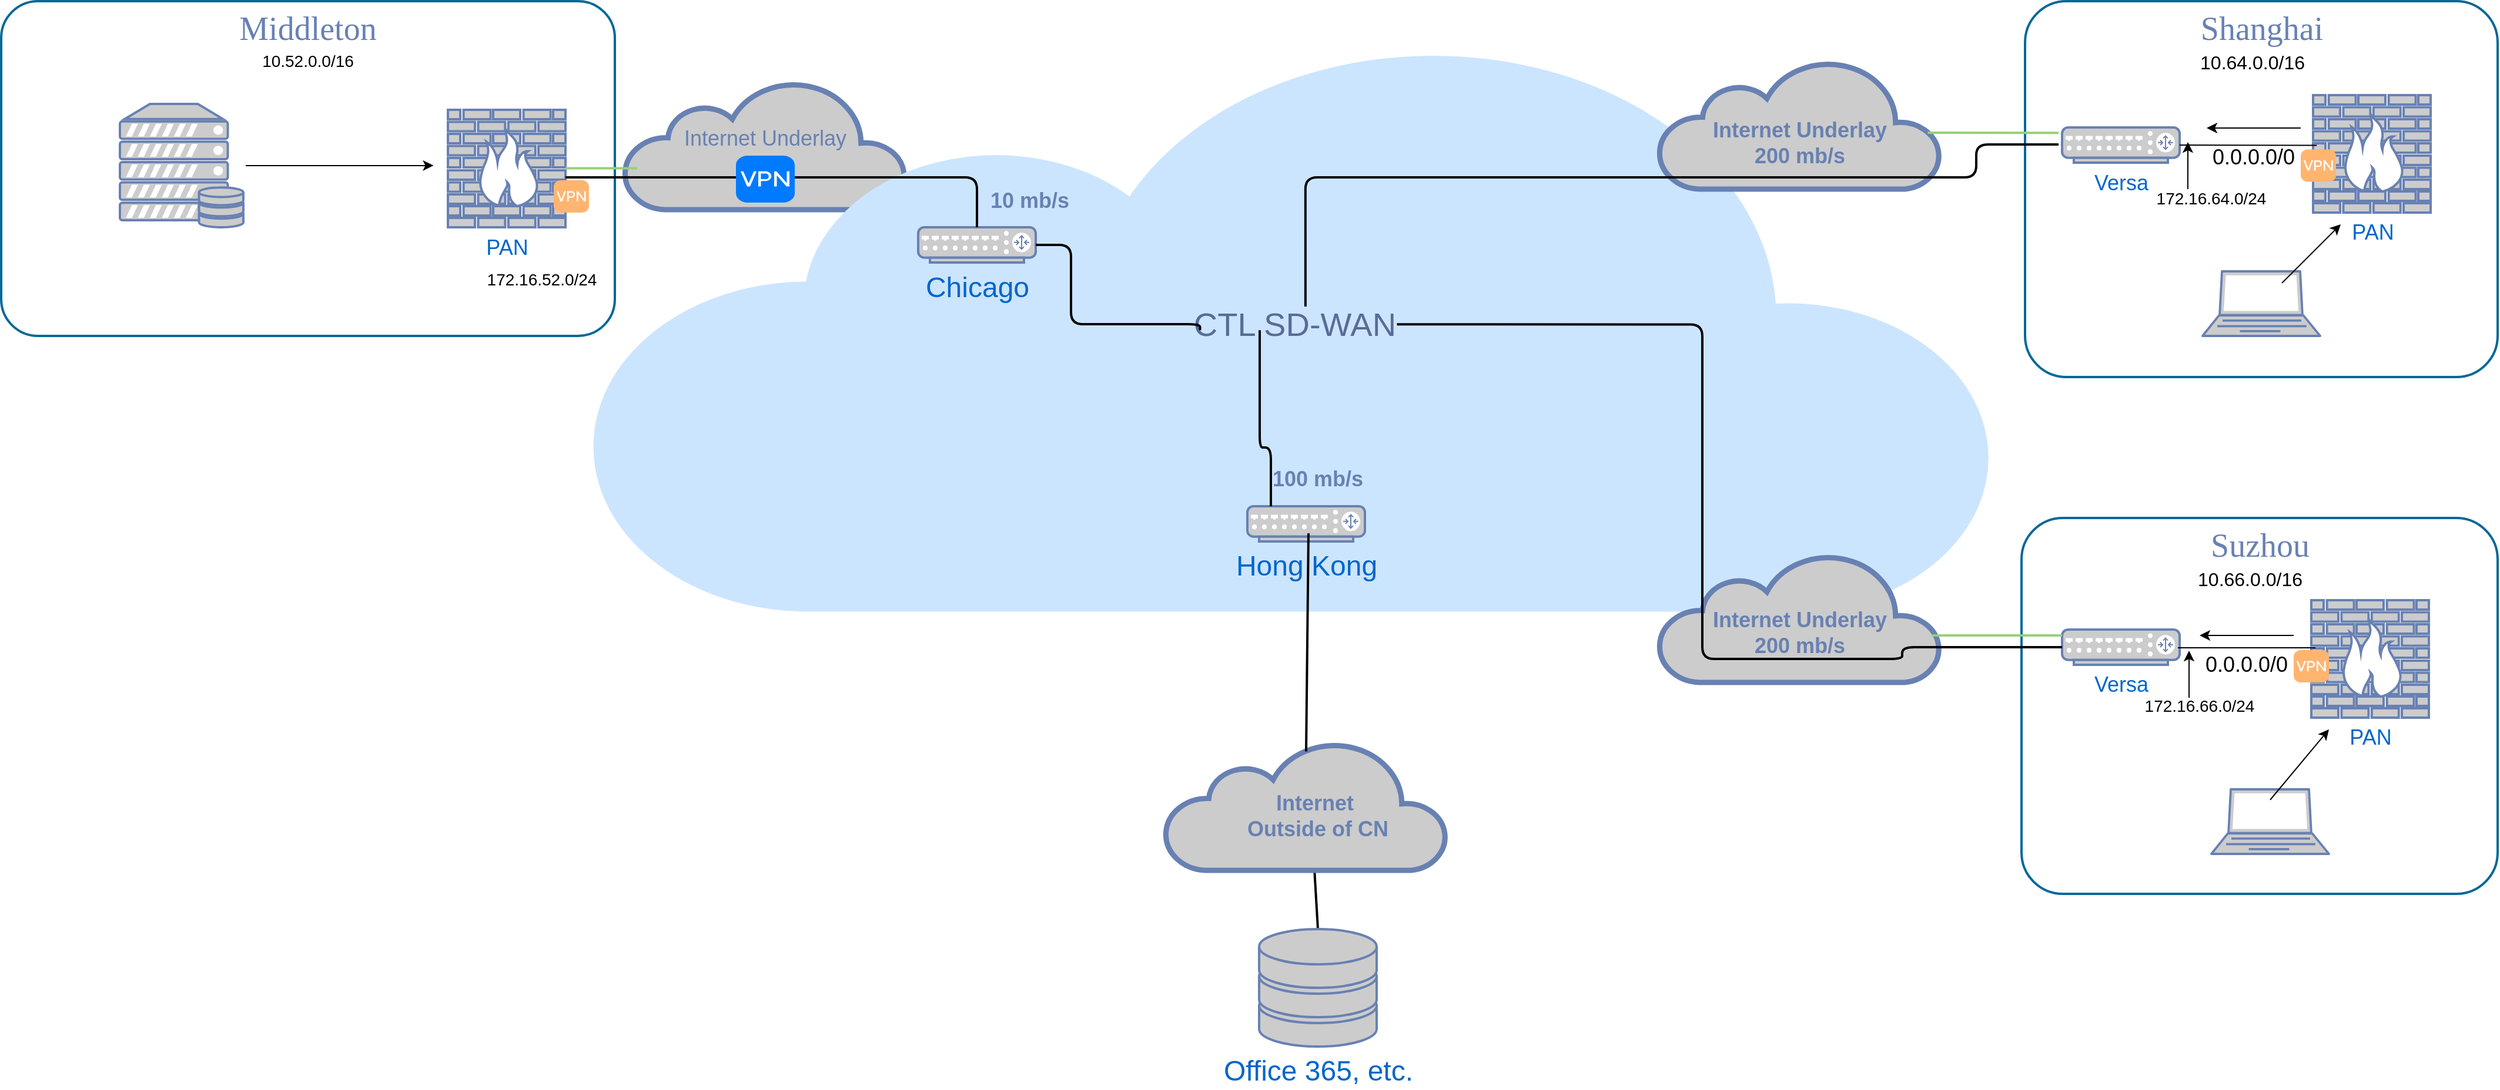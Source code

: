 <mxfile version="25.0.3">
  <diagram name="Page-1" id="bfe91b75-5d2c-26a0-9c1d-138518896778">
    <mxGraphModel dx="2650" dy="1236" grid="1" gridSize="10" guides="1" tooltips="1" connect="1" arrows="1" fold="1" page="1" pageScale="1" pageWidth="1100" pageHeight="850" background="none" math="0" shadow="0">
      <root>
        <mxCell id="0" />
        <mxCell id="1" parent="0" />
        <mxCell id="7c3789c024ecab99-82" value="Middleton" style="rounded=1;whiteSpace=wrap;html=1;shadow=0;comic=0;strokeColor=#036897;strokeWidth=2;fillColor=none;fontFamily=Verdana;fontSize=28;fontColor=#6881B3;align=center;arcSize=11;verticalAlign=top;" parent="1" vertex="1">
          <mxGeometry x="40" y="320" width="522" height="285" as="geometry" />
        </mxCell>
        <mxCell id="7c3789c024ecab99-81" value="Suzhou" style="rounded=1;whiteSpace=wrap;html=1;shadow=0;comic=0;strokeColor=#036897;strokeWidth=2;fillColor=none;fontFamily=Verdana;fontSize=28;fontColor=#6881B3;align=center;arcSize=11;verticalAlign=top;" parent="1" vertex="1">
          <mxGeometry x="1758.5" y="760" width="405" height="320" as="geometry" />
        </mxCell>
        <mxCell id="7c3789c024ecab99-79" value="Shanghai" style="rounded=1;whiteSpace=wrap;html=1;shadow=0;comic=0;strokeColor=#036897;strokeWidth=2;fillColor=none;fontFamily=Verdana;fontSize=28;fontColor=#6881B3;align=center;arcSize=11;verticalAlign=top;" parent="1" vertex="1">
          <mxGeometry x="1761.5" y="320" width="402" height="320" as="geometry" />
        </mxCell>
        <mxCell id="7c3789c024ecab99-10" value="&lt;font style=&quot;font-size: 18px;&quot;&gt;Versa&lt;/font&gt;" style="fontColor=#0066CC;verticalAlign=top;verticalLabelPosition=bottom;labelPosition=center;align=center;html=1;fillColor=#CCCCCC;strokeColor=#6881B3;gradientColor=none;gradientDirection=north;strokeWidth=2;shape=mxgraph.networks.router;rounded=0;shadow=0;comic=0;" parent="1" vertex="1">
          <mxGeometry x="1793" y="855" width="100" height="30" as="geometry" />
        </mxCell>
        <mxCell id="7c3789c024ecab99-53" value="&lt;span style=&quot;color: rgba(0, 0, 0, 0); font-family: monospace; font-size: 0px; text-align: start;&quot;&gt;%3CmxGraphModel%3E%3Croot%3E%3CmxCell%20id%3D%220%22%2F%3E%3CmxCell%20id%3D%221%22%20parent%3D%220%22%2F%3E%3CmxCell%20id%3D%222%22%20value%3D%22%26lt%3Bfont%20style%3D%26quot%3Bfont-size%3A%2018px%3B%26quot%3B%26gt%3B%26lt%3Bfont%20style%3D%26quot%3Bforced-color-adjust%3A%20none%3B%20color%3A%20rgb(104%2C%20129%2C%20179)%3B%20font-family%3A%20Helvetica%3B%20font-style%3A%20normal%3B%20font-variant-ligatures%3A%20normal%3B%20font-variant-caps%3A%20normal%3B%20font-weight%3A%20400%3B%20letter-spacing%3A%20normal%3B%20orphans%3A%202%3B%20text-indent%3A%200px%3B%20text-transform%3A%20none%3B%20widows%3A%202%3B%20word-spacing%3A%200px%3B%20-webkit-text-stroke-width%3A%200px%3B%20white-space%3A%20nowrap%3B%20text-decoration-thickness%3A%20initial%3B%20text-decoration-style%3A%20initial%3B%20text-decoration-color%3A%20initial%3B%26quot%3B%26gt%3BInternet%26amp%3Bnbsp%3B%26lt%3B%2Ffont%26gt%3B%26lt%3Bspan%20style%3D%26quot%3Bforced-color-adjust%3A%20none%3B%20color%3A%20light-dark(rgb(104%2C%20129%2C%20179)%2C%20rgb(107%2C%20129%2C%20172))%3B%20font-family%3A%20Helvetica%3B%20font-style%3A%20normal%3B%20font-variant-ligatures%3A%20normal%3B%20font-variant-caps%3A%20normal%3B%20font-weight%3A%20400%3B%20letter-spacing%3A%20normal%3B%20orphans%3A%202%3B%20text-indent%3A%200px%3B%20text-transform%3A%20none%3B%20widows%3A%202%3B%20word-spacing%3A%200px%3B%20-webkit-text-stroke-width%3A%200px%3B%20white-space%3A%20nowrap%3B%20text-decoration-thickness%3A%20initial%3B%20text-decoration-style%3A%20initial%3B%20text-decoration-color%3A%20initial%3B%26quot%3B%26gt%3BUnderlay%26lt%3Bbr%20style%3D%26quot%3Bforced-color-adjust%3A%20none%3B%26quot%3B%26gt%3B%26lt%3B%2Fspan%26gt%3B%26lt%3Bspan%20style%3D%26quot%3Bforced-color-adjust%3A%20none%3B%20color%3A%20light-dark(rgb(104%2C%20129%2C%20179)%2C%20rgb(107%2C%20129%2C%20172))%3B%20font-family%3A%20Helvetica%3B%20font-style%3A%20normal%3B%20font-variant-ligatures%3A%20normal%3B%20font-variant-caps%3A%20normal%3B%20font-weight%3A%20400%3B%20letter-spacing%3A%20normal%3B%20orphans%3A%202%3B%20text-indent%3A%200px%3B%20text-transform%3A%20none%3B%20widows%3A%202%3B%20word-spacing%3A%200px%3B%20-webkit-text-stroke-width%3A%200px%3B%20white-space%3A%20nowrap%3B%20text-decoration-thickness%3A%20initial%3B%20text-decoration-style%3A%20initial%3B%20text-decoration-color%3A%20initial%3B%26quot%3B%26gt%3B500%20m%2Fs%26lt%3B%2Fspan%26gt%3B%26lt%3B%2Ffont%26gt%3B%22%20style%3D%22text%3BwhiteSpace%3Dwrap%3Bhtml%3D1%3Balign%3Dcenter%3B%22%20vertex%3D%221%22%20parent%3D%221%22%3E%3CmxGeometry%20x%3D%221490%22%20y%3D%22830%22%20width%3D%22160%22%20height%3D%2260%22%20as%3D%22geometry%22%2F%3E%3C%2FmxCell%3E%3C%2Froot%3E%3C%2FmxGraphModel%3E&lt;/span&gt;" style="html=1;fillColor=#CCCCCC;strokeColor=#6881B3;gradientColor=none;gradientDirection=north;strokeWidth=2;shape=mxgraph.networks.cloud;fontColor=#6881B3;rounded=0;shadow=0;comic=0;align=center;fontSize=28;" parent="1" vertex="1">
          <mxGeometry x="570" y="387.5" width="240" height="110" as="geometry" />
        </mxCell>
        <mxCell id="7c3789c024ecab99-60" style="edgeStyle=none;html=1;labelBackgroundColor=none;endArrow=none;endFill=0;strokeWidth=2;fontFamily=Verdana;fontSize=28;fontColor=#6881B3;entryX=0.529;entryY=0.982;entryDx=0;entryDy=0;entryPerimeter=0;exitX=0.5;exitY=0;exitDx=0;exitDy=0;exitPerimeter=0;" parent="1" source="7c3789c024ecab99-57" target="7pducZbgJA7FLwBWW6aa-7" edge="1">
          <mxGeometry relative="1" as="geometry">
            <mxPoint x="1170" y="1568" as="targetPoint" />
          </mxGeometry>
        </mxCell>
        <mxCell id="7c3789c024ecab99-57" value="&lt;font style=&quot;font-size: 24px;&quot;&gt;Office 365, etc.&lt;/font&gt;" style="fontColor=#0066CC;verticalAlign=top;verticalLabelPosition=bottom;labelPosition=center;align=center;html=1;fillColor=#CCCCCC;strokeColor=#6881B3;gradientColor=none;gradientDirection=north;strokeWidth=2;shape=mxgraph.networks.storage;rounded=0;shadow=0;comic=0;" parent="1" vertex="1">
          <mxGeometry x="1110" y="1110" width="100" height="100" as="geometry" />
        </mxCell>
        <mxCell id="7c3789c024ecab99-58" value="" style="fontColor=#0066CC;verticalAlign=top;verticalLabelPosition=bottom;labelPosition=center;align=center;html=1;fillColor=#CCCCCC;strokeColor=#6881B3;gradientColor=none;gradientDirection=north;strokeWidth=2;shape=mxgraph.networks.server_storage;rounded=0;shadow=0;comic=0;" parent="1" vertex="1">
          <mxGeometry x="141" y="407.5" width="105" height="105" as="geometry" />
        </mxCell>
        <mxCell id="7c3789c024ecab99-76" value="&lt;font color=&quot;#576c96&quot;&gt;CTL SD-WAN&lt;/font&gt;" style="html=1;fillColor=#CCE5FF;strokeColor=#CCE5FF;gradientColor=none;gradientDirection=north;strokeWidth=2;shape=mxgraph.networks.cloud;fontColor=#6881B3;rounded=0;shadow=0;comic=0;align=center;fontSize=28;" parent="1" vertex="1">
          <mxGeometry x="550" y="360" width="1180" height="470" as="geometry" />
        </mxCell>
        <mxCell id="7pducZbgJA7FLwBWW6aa-1" value="&lt;p&gt;&lt;br&gt;&lt;/p&gt;" style="html=1;fillColor=#CCCCCC;strokeColor=#6881B3;gradientColor=none;gradientDirection=north;strokeWidth=2;shape=mxgraph.networks.cloud;fontColor=#6881B3;rounded=0;shadow=0;comic=0;align=center;fontSize=28;" parent="1" vertex="1">
          <mxGeometry x="1450" y="370" width="240" height="110" as="geometry" />
        </mxCell>
        <mxCell id="7pducZbgJA7FLwBWW6aa-2" value="&lt;font style=&quot;font-size: 18px;&quot;&gt;Versa&lt;/font&gt;" style="fontColor=#0066CC;verticalAlign=top;verticalLabelPosition=bottom;labelPosition=center;align=center;html=1;fillColor=#CCCCCC;strokeColor=#6881B3;gradientColor=none;gradientDirection=north;strokeWidth=2;shape=mxgraph.networks.router;rounded=0;shadow=0;comic=0;" parent="1" vertex="1">
          <mxGeometry x="1793" y="427.5" width="100" height="30" as="geometry" />
        </mxCell>
        <mxCell id="7pducZbgJA7FLwBWW6aa-3" value="&lt;font style=&quot;font-size: 18px;&quot;&gt;PAN&lt;/font&gt;" style="fontColor=#0066CC;verticalAlign=top;verticalLabelPosition=bottom;labelPosition=center;align=center;html=1;fillColor=#CCCCCC;strokeColor=#6881B3;gradientColor=none;gradientDirection=north;strokeWidth=2;shape=mxgraph.networks.firewall;rounded=0;shadow=0;comic=0;" parent="1" vertex="1">
          <mxGeometry x="2006.5" y="400" width="100" height="100" as="geometry" />
        </mxCell>
        <mxCell id="7pducZbgJA7FLwBWW6aa-4" value="&lt;font style=&quot;font-size: 18px;&quot;&gt;PAN&lt;/font&gt;" style="fontColor=#0066CC;verticalAlign=top;verticalLabelPosition=bottom;labelPosition=center;align=center;html=1;fillColor=#CCCCCC;strokeColor=#6881B3;gradientColor=none;gradientDirection=north;strokeWidth=2;shape=mxgraph.networks.firewall;rounded=0;shadow=0;comic=0;" parent="1" vertex="1">
          <mxGeometry x="2005" y="830" width="100" height="100" as="geometry" />
        </mxCell>
        <mxCell id="7pducZbgJA7FLwBWW6aa-5" value="&lt;font style=&quot;font-size: 18px;&quot;&gt;PAN&lt;/font&gt;" style="fontColor=#0066CC;verticalAlign=top;verticalLabelPosition=bottom;labelPosition=center;align=center;html=1;fillColor=#CCCCCC;strokeColor=#6881B3;gradientColor=none;gradientDirection=north;strokeWidth=2;shape=mxgraph.networks.firewall;rounded=0;shadow=0;comic=0;" parent="1" vertex="1">
          <mxGeometry x="420" y="412.5" width="100" height="100" as="geometry" />
        </mxCell>
        <mxCell id="7pducZbgJA7FLwBWW6aa-6" value="" style="html=1;fillColor=#CCCCCC;strokeColor=#6881B3;gradientColor=none;gradientDirection=north;strokeWidth=2;shape=mxgraph.networks.cloud;fontColor=#6881B3;rounded=0;shadow=0;comic=0;align=center;fontSize=28;" parent="1" vertex="1">
          <mxGeometry x="1450" y="790" width="240" height="110" as="geometry" />
        </mxCell>
        <mxCell id="7pducZbgJA7FLwBWW6aa-7" value="" style="html=1;fillColor=#CCCCCC;strokeColor=#6881B3;gradientColor=none;gradientDirection=north;strokeWidth=2;shape=mxgraph.networks.cloud;fontColor=#6881B3;rounded=0;shadow=0;comic=0;align=center;fontSize=28;" parent="1" vertex="1">
          <mxGeometry x="1030" y="950" width="240" height="110" as="geometry" />
        </mxCell>
        <mxCell id="7pducZbgJA7FLwBWW6aa-8" value="&lt;font style=&quot;font-size: 18px;&quot;&gt;&lt;b&gt;&lt;font style=&quot;forced-color-adjust: none; color: rgb(104, 129, 179); font-family: Helvetica; font-style: normal; font-variant-ligatures: normal; font-variant-caps: normal; letter-spacing: normal; orphans: 2; text-indent: 0px; text-transform: none; widows: 2; word-spacing: 0px; -webkit-text-stroke-width: 0px; white-space: nowrap; text-decoration-thickness: initial; text-decoration-style: initial; text-decoration-color: initial;&quot;&gt;Internet&amp;nbsp;&lt;/font&gt;&lt;span style=&quot;forced-color-adjust: none; color: light-dark(rgb(104, 129, 179), rgb(107, 129, 172)); font-family: Helvetica; font-style: normal; font-variant-ligatures: normal; font-variant-caps: normal; letter-spacing: normal; orphans: 2; text-indent: 0px; text-transform: none; widows: 2; word-spacing: 0px; -webkit-text-stroke-width: 0px; white-space: nowrap; text-decoration-thickness: initial; text-decoration-style: initial; text-decoration-color: initial;&quot;&gt;Underlay&lt;br style=&quot;forced-color-adjust: none;&quot;&gt;&lt;/span&gt;&lt;span style=&quot;forced-color-adjust: none; color: light-dark(rgb(104, 129, 179), rgb(107, 129, 172)); font-family: Helvetica; font-style: normal; font-variant-ligatures: normal; font-variant-caps: normal; letter-spacing: normal; orphans: 2; text-indent: 0px; text-transform: none; widows: 2; word-spacing: 0px; -webkit-text-stroke-width: 0px; white-space: nowrap; text-decoration-thickness: initial; text-decoration-style: initial; text-decoration-color: initial;&quot;&gt;200 mb/s&lt;/span&gt;&lt;/b&gt;&lt;/font&gt;" style="text;whiteSpace=wrap;html=1;align=center;" parent="1" vertex="1">
          <mxGeometry x="1490" y="830" width="160" height="60" as="geometry" />
        </mxCell>
        <mxCell id="7pducZbgJA7FLwBWW6aa-16" value="&lt;font style=&quot;font-size: 18px;&quot;&gt;&lt;b&gt;&lt;font style=&quot;forced-color-adjust: none; color: rgb(104, 129, 179); font-family: Helvetica; font-style: normal; font-variant-ligatures: normal; font-variant-caps: normal; letter-spacing: normal; orphans: 2; text-indent: 0px; text-transform: none; widows: 2; word-spacing: 0px; -webkit-text-stroke-width: 0px; white-space: nowrap; text-decoration-thickness: initial; text-decoration-style: initial; text-decoration-color: initial;&quot;&gt;Internet&amp;nbsp;&lt;/font&gt;&lt;span style=&quot;forced-color-adjust: none; color: light-dark(rgb(104, 129, 179), rgb(107, 129, 172)); font-family: Helvetica; font-style: normal; font-variant-ligatures: normal; font-variant-caps: normal; letter-spacing: normal; orphans: 2; text-indent: 0px; text-transform: none; widows: 2; word-spacing: 0px; -webkit-text-stroke-width: 0px; white-space: nowrap; text-decoration-thickness: initial; text-decoration-style: initial; text-decoration-color: initial;&quot;&gt;Underlay&lt;br style=&quot;forced-color-adjust: none;&quot;&gt;&lt;/span&gt;&lt;span style=&quot;forced-color-adjust: none; color: light-dark(rgb(104, 129, 179), rgb(107, 129, 172)); font-family: Helvetica; font-style: normal; font-variant-ligatures: normal; font-variant-caps: normal; letter-spacing: normal; orphans: 2; text-indent: 0px; text-transform: none; widows: 2; word-spacing: 0px; -webkit-text-stroke-width: 0px; white-space: nowrap; text-decoration-thickness: initial; text-decoration-style: initial; text-decoration-color: initial;&quot;&gt;200 mb/s&lt;/span&gt;&lt;/b&gt;&lt;/font&gt;" style="text;whiteSpace=wrap;html=1;align=center;" parent="1" vertex="1">
          <mxGeometry x="1490" y="412.5" width="160" height="60" as="geometry" />
        </mxCell>
        <mxCell id="7pducZbgJA7FLwBWW6aa-17" value="&lt;font style=&quot;font-size: 18px;&quot;&gt;&lt;font style=&quot;forced-color-adjust: none; color: rgb(104, 129, 179); font-family: Helvetica; font-style: normal; font-variant-ligatures: normal; font-variant-caps: normal; font-weight: 400; letter-spacing: normal; orphans: 2; text-indent: 0px; text-transform: none; widows: 2; word-spacing: 0px; -webkit-text-stroke-width: 0px; white-space: nowrap; text-decoration-thickness: initial; text-decoration-style: initial; text-decoration-color: initial;&quot;&gt;Internet&amp;nbsp;&lt;/font&gt;&lt;span style=&quot;forced-color-adjust: none; color: light-dark(rgb(104, 129, 179), rgb(107, 129, 172)); font-family: Helvetica; font-style: normal; font-variant-ligatures: normal; font-variant-caps: normal; font-weight: 400; letter-spacing: normal; orphans: 2; text-indent: 0px; text-transform: none; widows: 2; word-spacing: 0px; -webkit-text-stroke-width: 0px; white-space: nowrap; text-decoration-thickness: initial; text-decoration-style: initial; text-decoration-color: initial;&quot;&gt;Underlay&lt;/span&gt;&lt;br&gt;&lt;/font&gt;" style="text;whiteSpace=wrap;html=1;align=center;" parent="1" vertex="1">
          <mxGeometry x="610" y="420" width="160" height="60" as="geometry" />
        </mxCell>
        <mxCell id="7pducZbgJA7FLwBWW6aa-18" value="&lt;font style=&quot;font-size: 24px;&quot;&gt;Hong Kong&lt;/font&gt;" style="fontColor=#0066CC;verticalAlign=top;verticalLabelPosition=bottom;labelPosition=center;align=center;html=1;fillColor=#CCCCCC;strokeColor=#6881B3;gradientColor=none;gradientDirection=north;strokeWidth=2;shape=mxgraph.networks.router;rounded=0;shadow=0;comic=0;" parent="1" vertex="1">
          <mxGeometry x="1100" y="750" width="100" height="30" as="geometry" />
        </mxCell>
        <mxCell id="7pducZbgJA7FLwBWW6aa-19" value="&lt;font style=&quot;font-size: 24px;&quot;&gt;Chicago&lt;/font&gt;" style="fontColor=#0066CC;verticalAlign=top;verticalLabelPosition=bottom;labelPosition=center;align=center;html=1;fillColor=#CCCCCC;strokeColor=#6881B3;gradientColor=none;gradientDirection=north;strokeWidth=2;shape=mxgraph.networks.router;rounded=0;shadow=0;comic=0;" parent="1" vertex="1">
          <mxGeometry x="820" y="512.5" width="100" height="30" as="geometry" />
        </mxCell>
        <mxCell id="7c3789c024ecab99-56" style="edgeStyle=none;html=1;labelBackgroundColor=none;endArrow=none;endFill=0;strokeWidth=2;fontFamily=Verdana;fontSize=28;fontColor=#6881B3;entryX=0.52;entryY=0.767;entryDx=0;entryDy=0;entryPerimeter=0;exitX=0.5;exitY=0.08;exitDx=0;exitDy=0;exitPerimeter=0;" parent="1" source="7pducZbgJA7FLwBWW6aa-7" target="7pducZbgJA7FLwBWW6aa-18" edge="1">
          <mxGeometry relative="1" as="geometry">
            <mxPoint x="1332.581" y="1480" as="sourcePoint" />
            <mxPoint x="1450" y="1340" as="targetPoint" />
          </mxGeometry>
        </mxCell>
        <mxCell id="7c3789c024ecab99-18" style="edgeStyle=orthogonalEdgeStyle;html=1;labelBackgroundColor=none;endArrow=none;endFill=0;strokeWidth=2;fontFamily=Verdana;fontSize=15;fontColor=#036897;entryX=0.5;entryY=0;entryDx=0;entryDy=0;entryPerimeter=0;" parent="1" target="7pducZbgJA7FLwBWW6aa-19" edge="1">
          <mxGeometry relative="1" as="geometry">
            <mxPoint x="760" y="920" as="targetPoint" />
            <Array as="points">
              <mxPoint x="870" y="470" />
            </Array>
            <mxPoint x="520" y="470" as="sourcePoint" />
          </mxGeometry>
        </mxCell>
        <mxCell id="7c3789c024ecab99-50" style="edgeStyle=orthogonalEdgeStyle;html=1;labelBackgroundColor=none;endArrow=none;endFill=0;strokeWidth=2;fontFamily=Verdana;fontSize=15;fontColor=#036897;entryX=0.568;entryY=0.511;entryDx=0;entryDy=0;entryPerimeter=0;exitX=0;exitY=0.5;exitDx=0;exitDy=0;exitPerimeter=0;" parent="1" source="7c3789c024ecab99-10" edge="1">
          <mxGeometry relative="1" as="geometry">
            <mxPoint x="1227.24" y="595.17" as="targetPoint" />
            <mxPoint x="1800" y="855" as="sourcePoint" />
            <Array as="points">
              <mxPoint x="1657" y="870" />
              <mxPoint x="1657" y="880" />
              <mxPoint x="1487" y="880" />
              <mxPoint x="1487" y="595" />
            </Array>
          </mxGeometry>
        </mxCell>
        <mxCell id="7c3789c024ecab99-51" style="edgeStyle=orthogonalEdgeStyle;html=1;labelBackgroundColor=none;endArrow=none;endFill=0;strokeWidth=2;fontFamily=Verdana;fontSize=15;fontColor=#036897;exitX=0.508;exitY=0.468;exitDx=0;exitDy=0;exitPerimeter=0;" parent="1" source="7c3789c024ecab99-76" edge="1">
          <mxGeometry relative="1" as="geometry">
            <mxPoint x="1790" y="442" as="targetPoint" />
            <Array as="points">
              <mxPoint x="1149" y="470" />
              <mxPoint x="1720" y="470" />
              <mxPoint x="1720" y="442" />
            </Array>
            <mxPoint x="1340" y="960" as="sourcePoint" />
          </mxGeometry>
        </mxCell>
        <mxCell id="7pducZbgJA7FLwBWW6aa-20" value="&lt;font style=&quot;font-size: 18px;&quot;&gt;&lt;span style=&quot;forced-color-adjust: none; color: light-dark(rgb(104, 129, 179), rgb(107, 129, 172)); font-family: Helvetica; font-style: normal; font-variant-ligatures: normal; font-variant-caps: normal; letter-spacing: normal; orphans: 2; text-indent: 0px; text-transform: none; widows: 2; word-spacing: 0px; -webkit-text-stroke-width: 0px; white-space: nowrap; text-decoration-thickness: initial; text-decoration-style: initial; text-decoration-color: initial;&quot;&gt;&lt;b&gt;10 mb/s&lt;/b&gt;&lt;/span&gt;&lt;/font&gt;" style="text;whiteSpace=wrap;html=1;align=center;" parent="1" vertex="1">
          <mxGeometry x="850" y="472.5" width="130" height="40" as="geometry" />
        </mxCell>
        <mxCell id="7pducZbgJA7FLwBWW6aa-21" value="&lt;font style=&quot;font-size: 18px;&quot;&gt;&lt;span style=&quot;forced-color-adjust: none; color: light-dark(rgb(104, 129, 179), rgb(107, 129, 172)); font-family: Helvetica; font-style: normal; font-variant-ligatures: normal; font-variant-caps: normal; letter-spacing: normal; orphans: 2; text-indent: 0px; text-transform: none; widows: 2; word-spacing: 0px; -webkit-text-stroke-width: 0px; white-space: nowrap; text-decoration-thickness: initial; text-decoration-style: initial; text-decoration-color: initial;&quot;&gt;&lt;b&gt;100 mb/s&lt;/b&gt;&lt;/span&gt;&lt;/font&gt;" style="text;whiteSpace=wrap;html=1;align=center;" parent="1" vertex="1">
          <mxGeometry x="1080" y="710" width="160" height="40" as="geometry" />
        </mxCell>
        <mxCell id="7c3789c024ecab99-75" style="edgeStyle=orthogonalEdgeStyle;html=1;labelBackgroundColor=none;endArrow=none;endFill=0;strokeWidth=2;fontFamily=Verdana;fontSize=28;fontColor=#6881B3;entryX=0.475;entryY=0.511;entryDx=0;entryDy=0;entryPerimeter=0;exitX=0.25;exitY=1;exitDx=0;exitDy=0;" parent="1" source="7pducZbgJA7FLwBWW6aa-21" target="7c3789c024ecab99-76" edge="1">
          <mxGeometry relative="1" as="geometry">
            <mxPoint x="1082" y="789" as="targetPoint" />
            <Array as="points">
              <mxPoint x="1120" y="700" />
              <mxPoint x="1111" y="700" />
            </Array>
            <mxPoint x="1102" y="869" as="sourcePoint" />
          </mxGeometry>
        </mxCell>
        <mxCell id="7pducZbgJA7FLwBWW6aa-23" style="edgeStyle=orthogonalEdgeStyle;html=1;labelBackgroundColor=none;endArrow=none;endFill=0;strokeWidth=2;fontFamily=Verdana;fontSize=28;fontColor=#6881B3;exitX=1;exitY=0.5;exitDx=0;exitDy=0;exitPerimeter=0;entryX=0.432;entryY=0.511;entryDx=0;entryDy=0;entryPerimeter=0;" parent="1" source="7pducZbgJA7FLwBWW6aa-19" target="7c3789c024ecab99-76" edge="1">
          <mxGeometry relative="1" as="geometry">
            <mxPoint x="560" y="1002.5" as="targetPoint" />
            <Array as="points">
              <mxPoint x="950" y="528" />
              <mxPoint x="950" y="595" />
              <mxPoint x="1060" y="595" />
            </Array>
            <mxPoint x="740" y="630" as="sourcePoint" />
          </mxGeometry>
        </mxCell>
        <mxCell id="7pducZbgJA7FLwBWW6aa-25" value="" style="fontColor=#0066CC;verticalAlign=top;verticalLabelPosition=bottom;labelPosition=center;align=center;html=1;outlineConnect=0;fillColor=#CCCCCC;strokeColor=#6881B3;gradientColor=none;gradientDirection=north;strokeWidth=2;shape=mxgraph.networks.laptop;" parent="1" vertex="1">
          <mxGeometry x="1920" y="991" width="100" height="55" as="geometry" />
        </mxCell>
        <mxCell id="7pducZbgJA7FLwBWW6aa-26" value="" style="fontColor=#0066CC;verticalAlign=top;verticalLabelPosition=bottom;labelPosition=center;align=center;html=1;outlineConnect=0;fillColor=#CCCCCC;strokeColor=#6881B3;gradientColor=none;gradientDirection=north;strokeWidth=2;shape=mxgraph.networks.laptop;" parent="1" vertex="1">
          <mxGeometry x="1912.5" y="550" width="100" height="55" as="geometry" />
        </mxCell>
        <mxCell id="7pducZbgJA7FLwBWW6aa-29" value="" style="html=1;strokeWidth=1;shadow=0;dashed=0;shape=mxgraph.ios7.misc.vpn;fillColor=#007AFF;strokeColor=none;buttonText=;strokeColor2=#222222;fontColor=#222222;fontSize=8;verticalLabelPosition=bottom;verticalAlign=top;align=center;sketch=0;" parent="1" vertex="1">
          <mxGeometry x="665" y="451.5" width="50" height="40" as="geometry" />
        </mxCell>
        <mxCell id="7pducZbgJA7FLwBWW6aa-30" value="" style="endArrow=classic;html=1;rounded=0;" parent="1" edge="1">
          <mxGeometry width="50" height="50" relative="1" as="geometry">
            <mxPoint x="1980" y="560" as="sourcePoint" />
            <mxPoint x="2030" y="510" as="targetPoint" />
          </mxGeometry>
        </mxCell>
        <mxCell id="7pducZbgJA7FLwBWW6aa-31" value="" style="endArrow=classic;html=1;rounded=0;" parent="1" edge="1">
          <mxGeometry width="50" height="50" relative="1" as="geometry">
            <mxPoint x="1970" y="1000" as="sourcePoint" />
            <mxPoint x="2020" y="940" as="targetPoint" />
          </mxGeometry>
        </mxCell>
        <mxCell id="7pducZbgJA7FLwBWW6aa-35" value="" style="group" parent="1" vertex="1" connectable="0">
          <mxGeometry x="1916" y="428" width="80" height="39.5" as="geometry" />
        </mxCell>
        <UserObject label="&lt;font style=&quot;font-size: 18px;&quot;&gt;0.0.0.0/0&lt;/font&gt;" placeholders="1" name="Variable" id="7pducZbgJA7FLwBWW6aa-33">
          <mxCell style="text;html=1;strokeColor=none;fillColor=none;align=center;verticalAlign=middle;whiteSpace=wrap;overflow=hidden;" parent="7pducZbgJA7FLwBWW6aa-35" vertex="1">
            <mxGeometry y="10.5" width="80" height="29" as="geometry" />
          </mxCell>
        </UserObject>
        <mxCell id="7pducZbgJA7FLwBWW6aa-34" value="" style="endArrow=classic;html=1;rounded=0;" parent="7pducZbgJA7FLwBWW6aa-35" edge="1">
          <mxGeometry width="50" height="50" relative="1" as="geometry">
            <mxPoint x="80" as="sourcePoint" />
            <mxPoint as="targetPoint" />
          </mxGeometry>
        </mxCell>
        <mxCell id="7pducZbgJA7FLwBWW6aa-37" value="" style="group" parent="1" vertex="1" connectable="0">
          <mxGeometry x="1910" y="860" width="80" height="39.5" as="geometry" />
        </mxCell>
        <UserObject label="&lt;font style=&quot;font-size: 18px;&quot;&gt;0.0.0.0/0&lt;/font&gt;" placeholders="1" name="Variable" id="7pducZbgJA7FLwBWW6aa-38">
          <mxCell style="text;html=1;strokeColor=none;fillColor=none;align=center;verticalAlign=middle;whiteSpace=wrap;overflow=hidden;" parent="7pducZbgJA7FLwBWW6aa-37" vertex="1">
            <mxGeometry y="10.5" width="80" height="29" as="geometry" />
          </mxCell>
        </UserObject>
        <mxCell id="7pducZbgJA7FLwBWW6aa-39" value="" style="endArrow=classic;html=1;rounded=0;" parent="7pducZbgJA7FLwBWW6aa-37" edge="1">
          <mxGeometry width="50" height="50" relative="1" as="geometry">
            <mxPoint x="80" as="sourcePoint" />
            <mxPoint as="targetPoint" />
          </mxGeometry>
        </mxCell>
        <mxCell id="7pducZbgJA7FLwBWW6aa-45" value="" style="endArrow=none;html=1;rounded=0;exitX=1;exitY=0.5;exitDx=0;exitDy=0;exitPerimeter=0;entryX=0.032;entryY=0.427;entryDx=0;entryDy=0;entryPerimeter=0;" parent="7pducZbgJA7FLwBWW6aa-37" edge="1">
          <mxGeometry width="50" height="50" relative="1" as="geometry">
            <mxPoint x="-18.5" y="10.5" as="sourcePoint" />
            <mxPoint x="98.5" y="10.5" as="targetPoint" />
          </mxGeometry>
        </mxCell>
        <mxCell id="7pducZbgJA7FLwBWW6aa-41" value="&lt;font style=&quot;font-size: 18px;&quot;&gt;&lt;b&gt;&lt;font style=&quot;forced-color-adjust: none; color: rgb(104, 129, 179); font-family: Helvetica; font-style: normal; font-variant-ligatures: normal; font-variant-caps: normal; letter-spacing: normal; orphans: 2; text-indent: 0px; text-transform: none; widows: 2; word-spacing: 0px; -webkit-text-stroke-width: 0px; white-space: nowrap; text-decoration-thickness: initial; text-decoration-style: initial; text-decoration-color: initial;&quot;&gt;Internet&amp;nbsp;&lt;/font&gt;&lt;/b&gt;&lt;/font&gt;&lt;div&gt;&lt;font style=&quot;font-size: 18px;&quot;&gt;&lt;b&gt;&lt;font style=&quot;forced-color-adjust: none; color: rgb(104, 129, 179); font-family: Helvetica; font-style: normal; font-variant-ligatures: normal; font-variant-caps: normal; letter-spacing: normal; orphans: 2; text-indent: 0px; text-transform: none; widows: 2; word-spacing: 0px; -webkit-text-stroke-width: 0px; white-space: nowrap; text-decoration-thickness: initial; text-decoration-style: initial; text-decoration-color: initial;&quot;&gt;Outside of CN&lt;/font&gt;&lt;/b&gt;&lt;/font&gt;&lt;/div&gt;" style="text;whiteSpace=wrap;html=1;align=center;" parent="1" vertex="1">
          <mxGeometry x="1080" y="986" width="160" height="60" as="geometry" />
        </mxCell>
        <mxCell id="7pducZbgJA7FLwBWW6aa-44" value="" style="endArrow=none;html=1;rounded=0;exitX=1;exitY=0.5;exitDx=0;exitDy=0;exitPerimeter=0;entryX=0.032;entryY=0.427;entryDx=0;entryDy=0;entryPerimeter=0;" parent="1" source="7pducZbgJA7FLwBWW6aa-2" target="7pducZbgJA7FLwBWW6aa-3" edge="1">
          <mxGeometry width="50" height="50" relative="1" as="geometry">
            <mxPoint x="2290" y="560" as="sourcePoint" />
            <mxPoint x="2340" y="510" as="targetPoint" />
          </mxGeometry>
        </mxCell>
        <UserObject label="&lt;font style=&quot;font-size: 16px;&quot;&gt;10.64.0.0/16&lt;/font&gt;" placeholders="1" name="Variable" id="7pducZbgJA7FLwBWW6aa-46">
          <mxCell style="text;html=1;strokeColor=none;fillColor=none;align=center;verticalAlign=middle;whiteSpace=wrap;overflow=hidden;" parent="1" vertex="1">
            <mxGeometry x="1902.5" y="360" width="104" height="20" as="geometry" />
          </mxCell>
        </UserObject>
        <UserObject label="&lt;font style=&quot;font-size: 16px;&quot;&gt;10.66.0.0/16&lt;/font&gt;" placeholders="1" name="Variable" id="7pducZbgJA7FLwBWW6aa-47">
          <mxCell style="text;html=1;strokeColor=none;fillColor=none;align=center;verticalAlign=middle;whiteSpace=wrap;overflow=hidden;" parent="1" vertex="1">
            <mxGeometry x="1901" y="800" width="104" height="20" as="geometry" />
          </mxCell>
        </UserObject>
        <UserObject label="&lt;font style=&quot;font-size: 14px;&quot;&gt;10.52.0.0/16&lt;/font&gt;" placeholders="1" name="Variable" id="7pducZbgJA7FLwBWW6aa-48">
          <mxCell style="text;html=1;strokeColor=none;fillColor=none;align=center;verticalAlign=middle;whiteSpace=wrap;overflow=hidden;" parent="1" vertex="1">
            <mxGeometry x="261" y="360" width="80" height="20" as="geometry" />
          </mxCell>
        </UserObject>
        <mxCell id="7pducZbgJA7FLwBWW6aa-49" value="" style="endArrow=classic;html=1;rounded=0;entryX=0.67;entryY=0.491;entryDx=0;entryDy=0;entryPerimeter=0;" parent="1" edge="1">
          <mxGeometry width="50" height="50" relative="1" as="geometry">
            <mxPoint x="248" y="460" as="sourcePoint" />
            <mxPoint x="407.74" y="459.935" as="targetPoint" />
          </mxGeometry>
        </mxCell>
        <mxCell id="jo4RON3jrlt6dIqicgMg-1" value="" style="endArrow=none;html=1;rounded=0;strokeColor=#97D077;entryX=0.071;entryY=0.344;entryDx=0;entryDy=0;entryPerimeter=0;exitX=0.953;exitY=0.545;exitDx=0;exitDy=0;exitPerimeter=0;strokeWidth=2;" edge="1" parent="1">
          <mxGeometry width="50" height="50" relative="1" as="geometry">
            <mxPoint x="1678.72" y="431.95" as="sourcePoint" />
            <mxPoint x="1790.042" y="432.08" as="targetPoint" />
          </mxGeometry>
        </mxCell>
        <mxCell id="jo4RON3jrlt6dIqicgMg-2" value="" style="endArrow=none;html=1;rounded=0;strokeColor=#97D077;entryX=0.071;entryY=0.344;entryDx=0;entryDy=0;entryPerimeter=0;exitX=0.953;exitY=0.545;exitDx=0;exitDy=0;exitPerimeter=0;strokeWidth=2;" edge="1" parent="1">
          <mxGeometry width="50" height="50" relative="1" as="geometry">
            <mxPoint x="1682" y="860" as="sourcePoint" />
            <mxPoint x="1793" y="860" as="targetPoint" />
          </mxGeometry>
        </mxCell>
        <mxCell id="jo4RON3jrlt6dIqicgMg-3" value="" style="endArrow=none;html=1;rounded=0;strokeColor=#97D077;entryX=0.071;entryY=0.344;entryDx=0;entryDy=0;entryPerimeter=0;strokeWidth=2;" edge="1" parent="1">
          <mxGeometry width="50" height="50" relative="1" as="geometry">
            <mxPoint x="520" y="462.2" as="sourcePoint" />
            <mxPoint x="581" y="462.2" as="targetPoint" />
          </mxGeometry>
        </mxCell>
        <mxCell id="jo4RON3jrlt6dIqicgMg-14" value="" style="html=1;strokeWidth=1;shadow=0;dashed=0;shape=mxgraph.ios7.misc.vpn;fillColor=#FFB570;strokeColor=none;buttonText=;strokeColor2=#222222;fontColor=#222222;fontSize=8;verticalLabelPosition=bottom;verticalAlign=top;align=center;sketch=0;" vertex="1" parent="1">
          <mxGeometry x="1996" y="446.25" width="30" height="27.5" as="geometry" />
        </mxCell>
        <mxCell id="jo4RON3jrlt6dIqicgMg-15" value="" style="html=1;strokeWidth=1;shadow=0;dashed=0;shape=mxgraph.ios7.misc.vpn;fillColor=#FFB570;strokeColor=none;buttonText=;strokeColor2=#222222;fontColor=#222222;fontSize=8;verticalLabelPosition=bottom;verticalAlign=top;align=center;sketch=0;" vertex="1" parent="1">
          <mxGeometry x="1990" y="872.5" width="30" height="27.5" as="geometry" />
        </mxCell>
        <mxCell id="jo4RON3jrlt6dIqicgMg-16" value="" style="html=1;strokeWidth=1;shadow=0;dashed=0;shape=mxgraph.ios7.misc.vpn;fillColor=#FFB570;strokeColor=none;buttonText=;strokeColor2=#222222;fontColor=#222222;fontSize=8;verticalLabelPosition=bottom;verticalAlign=top;align=center;sketch=0;" vertex="1" parent="1">
          <mxGeometry x="510" y="472.5" width="30" height="27.5" as="geometry" />
        </mxCell>
        <UserObject label="&lt;font style=&quot;font-size: 14px;&quot;&gt;172.16.66.0/24&lt;/font&gt;" placeholders="1" name="Variable" id="jo4RON3jrlt6dIqicgMg-17">
          <mxCell style="text;html=1;strokeColor=none;fillColor=none;align=center;verticalAlign=middle;whiteSpace=wrap;overflow=hidden;" vertex="1" parent="1">
            <mxGeometry x="1840" y="905.5" width="140" height="29" as="geometry" />
          </mxCell>
        </UserObject>
        <UserObject label="&lt;font style=&quot;font-size: 14px;&quot;&gt;172.16.64.0/24&lt;/font&gt;" placeholders="1" name="Variable" id="jo4RON3jrlt6dIqicgMg-18">
          <mxCell style="text;html=1;strokeColor=none;fillColor=none;align=center;verticalAlign=middle;whiteSpace=wrap;overflow=hidden;" vertex="1" parent="1">
            <mxGeometry x="1850" y="473.75" width="140" height="29" as="geometry" />
          </mxCell>
        </UserObject>
        <mxCell id="jo4RON3jrlt6dIqicgMg-19" value="" style="endArrow=classic;html=1;rounded=0;exitX=0.357;exitY=0.216;exitDx=0;exitDy=0;exitPerimeter=0;" edge="1" parent="1" source="jo4RON3jrlt6dIqicgMg-18">
          <mxGeometry width="50" height="50" relative="1" as="geometry">
            <mxPoint x="1850" y="490" as="sourcePoint" />
            <mxPoint x="1900" y="440" as="targetPoint" />
          </mxGeometry>
        </mxCell>
        <mxCell id="jo4RON3jrlt6dIqicgMg-20" value="" style="endArrow=classic;html=1;rounded=0;exitX=0.357;exitY=0.216;exitDx=0;exitDy=0;exitPerimeter=0;" edge="1" parent="1">
          <mxGeometry width="50" height="50" relative="1" as="geometry">
            <mxPoint x="1901" y="913" as="sourcePoint" />
            <mxPoint x="1901" y="873" as="targetPoint" />
          </mxGeometry>
        </mxCell>
        <UserObject label="&lt;font style=&quot;font-size: 14px;&quot;&gt;172.16.52.0/24&lt;/font&gt;" placeholders="1" name="Variable" id="jo4RON3jrlt6dIqicgMg-21">
          <mxCell style="text;html=1;strokeColor=none;fillColor=none;align=center;verticalAlign=middle;whiteSpace=wrap;overflow=hidden;" vertex="1" parent="1">
            <mxGeometry x="430" y="542.5" width="140" height="29" as="geometry" />
          </mxCell>
        </UserObject>
      </root>
    </mxGraphModel>
  </diagram>
</mxfile>

